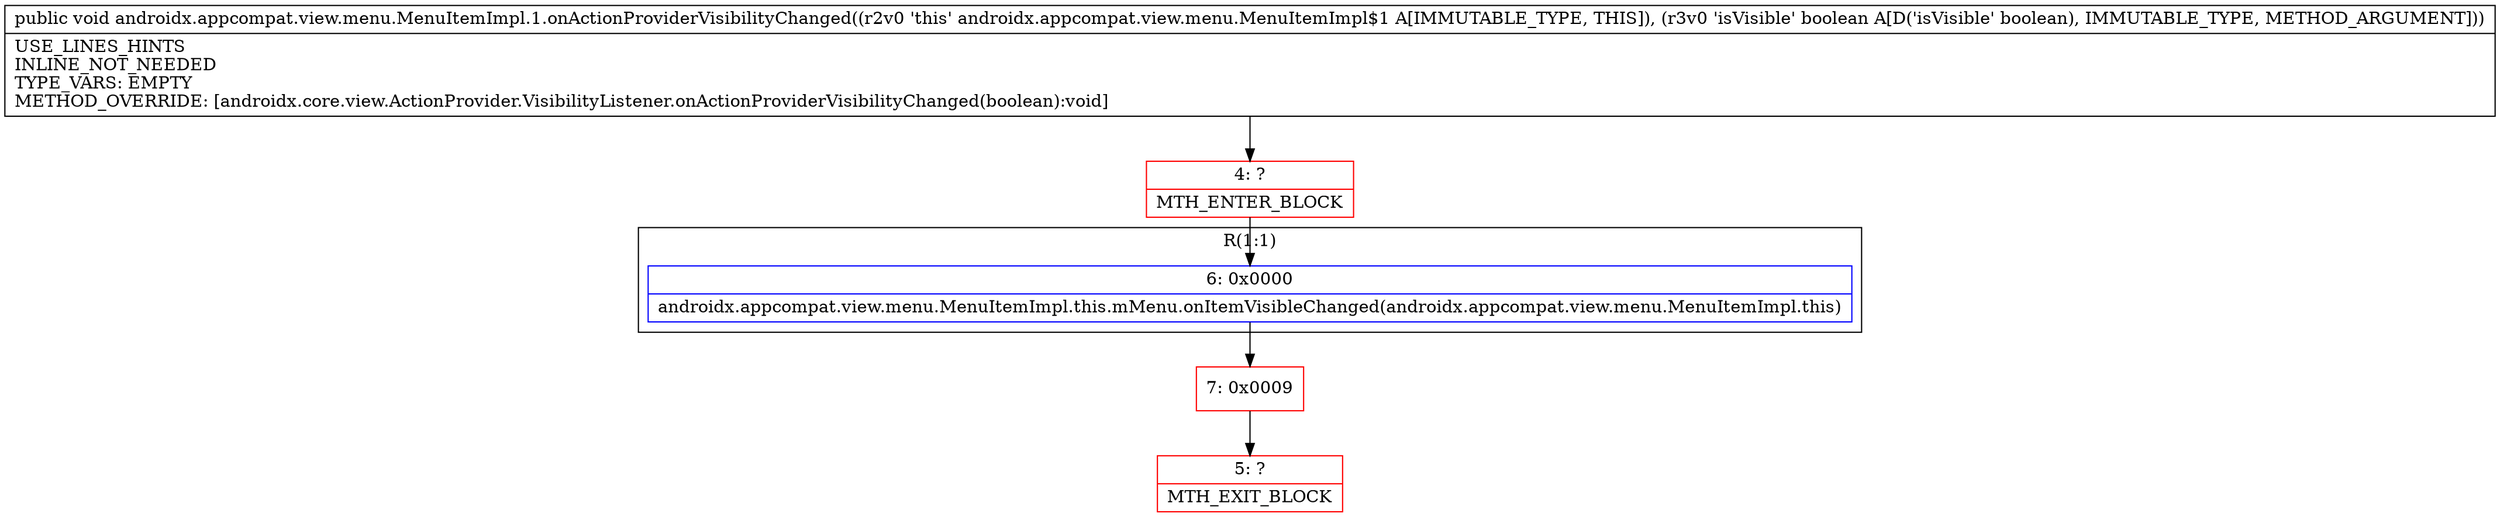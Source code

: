 digraph "CFG forandroidx.appcompat.view.menu.MenuItemImpl.1.onActionProviderVisibilityChanged(Z)V" {
subgraph cluster_Region_19579672 {
label = "R(1:1)";
node [shape=record,color=blue];
Node_6 [shape=record,label="{6\:\ 0x0000|androidx.appcompat.view.menu.MenuItemImpl.this.mMenu.onItemVisibleChanged(androidx.appcompat.view.menu.MenuItemImpl.this)\l}"];
}
Node_4 [shape=record,color=red,label="{4\:\ ?|MTH_ENTER_BLOCK\l}"];
Node_7 [shape=record,color=red,label="{7\:\ 0x0009}"];
Node_5 [shape=record,color=red,label="{5\:\ ?|MTH_EXIT_BLOCK\l}"];
MethodNode[shape=record,label="{public void androidx.appcompat.view.menu.MenuItemImpl.1.onActionProviderVisibilityChanged((r2v0 'this' androidx.appcompat.view.menu.MenuItemImpl$1 A[IMMUTABLE_TYPE, THIS]), (r3v0 'isVisible' boolean A[D('isVisible' boolean), IMMUTABLE_TYPE, METHOD_ARGUMENT]))  | USE_LINES_HINTS\lINLINE_NOT_NEEDED\lTYPE_VARS: EMPTY\lMETHOD_OVERRIDE: [androidx.core.view.ActionProvider.VisibilityListener.onActionProviderVisibilityChanged(boolean):void]\l}"];
MethodNode -> Node_4;Node_6 -> Node_7;
Node_4 -> Node_6;
Node_7 -> Node_5;
}


